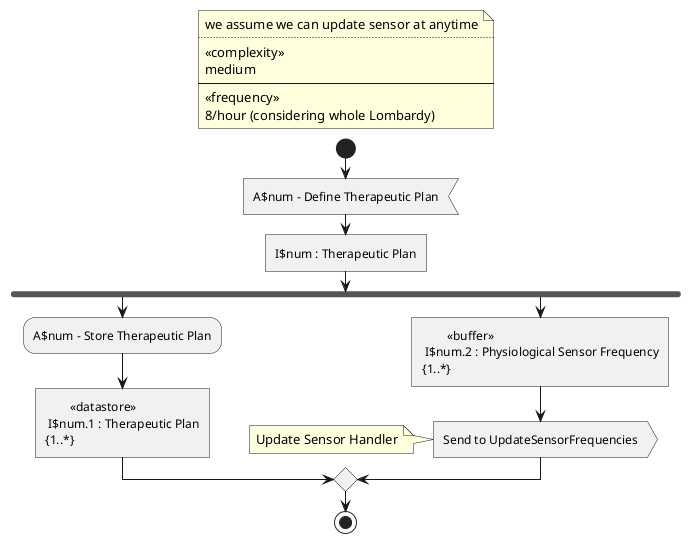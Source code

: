 @startuml define_therapeutic_plan

!$num = 1

floating note
we assume we can update sensor at anytime
....
<<complexity>>
medium
----
<<frequency>>
8/hour (considering whole Lombardy)
end note

start
:A$num - Define Therapeutic Plan; <<input>>
:I$num : Therapeutic Plan; <<task>>
!$num = $num + 1

fork
  :A$num - Store Therapeutic Plan;
  :\t<<datastore>>\n I$num.1 : Therapeutic Plan\n{1..*}; <<task>>
fork again
  :\t<<buffer>>\n I$num.2 : Physiological Sensor Frequency\n{1..*}; <<task>>

  :Send to UpdateSensorFrequencies; <<output>>
  note left
  Update Sensor Handler
  end note
end merge

stop

@enduml
